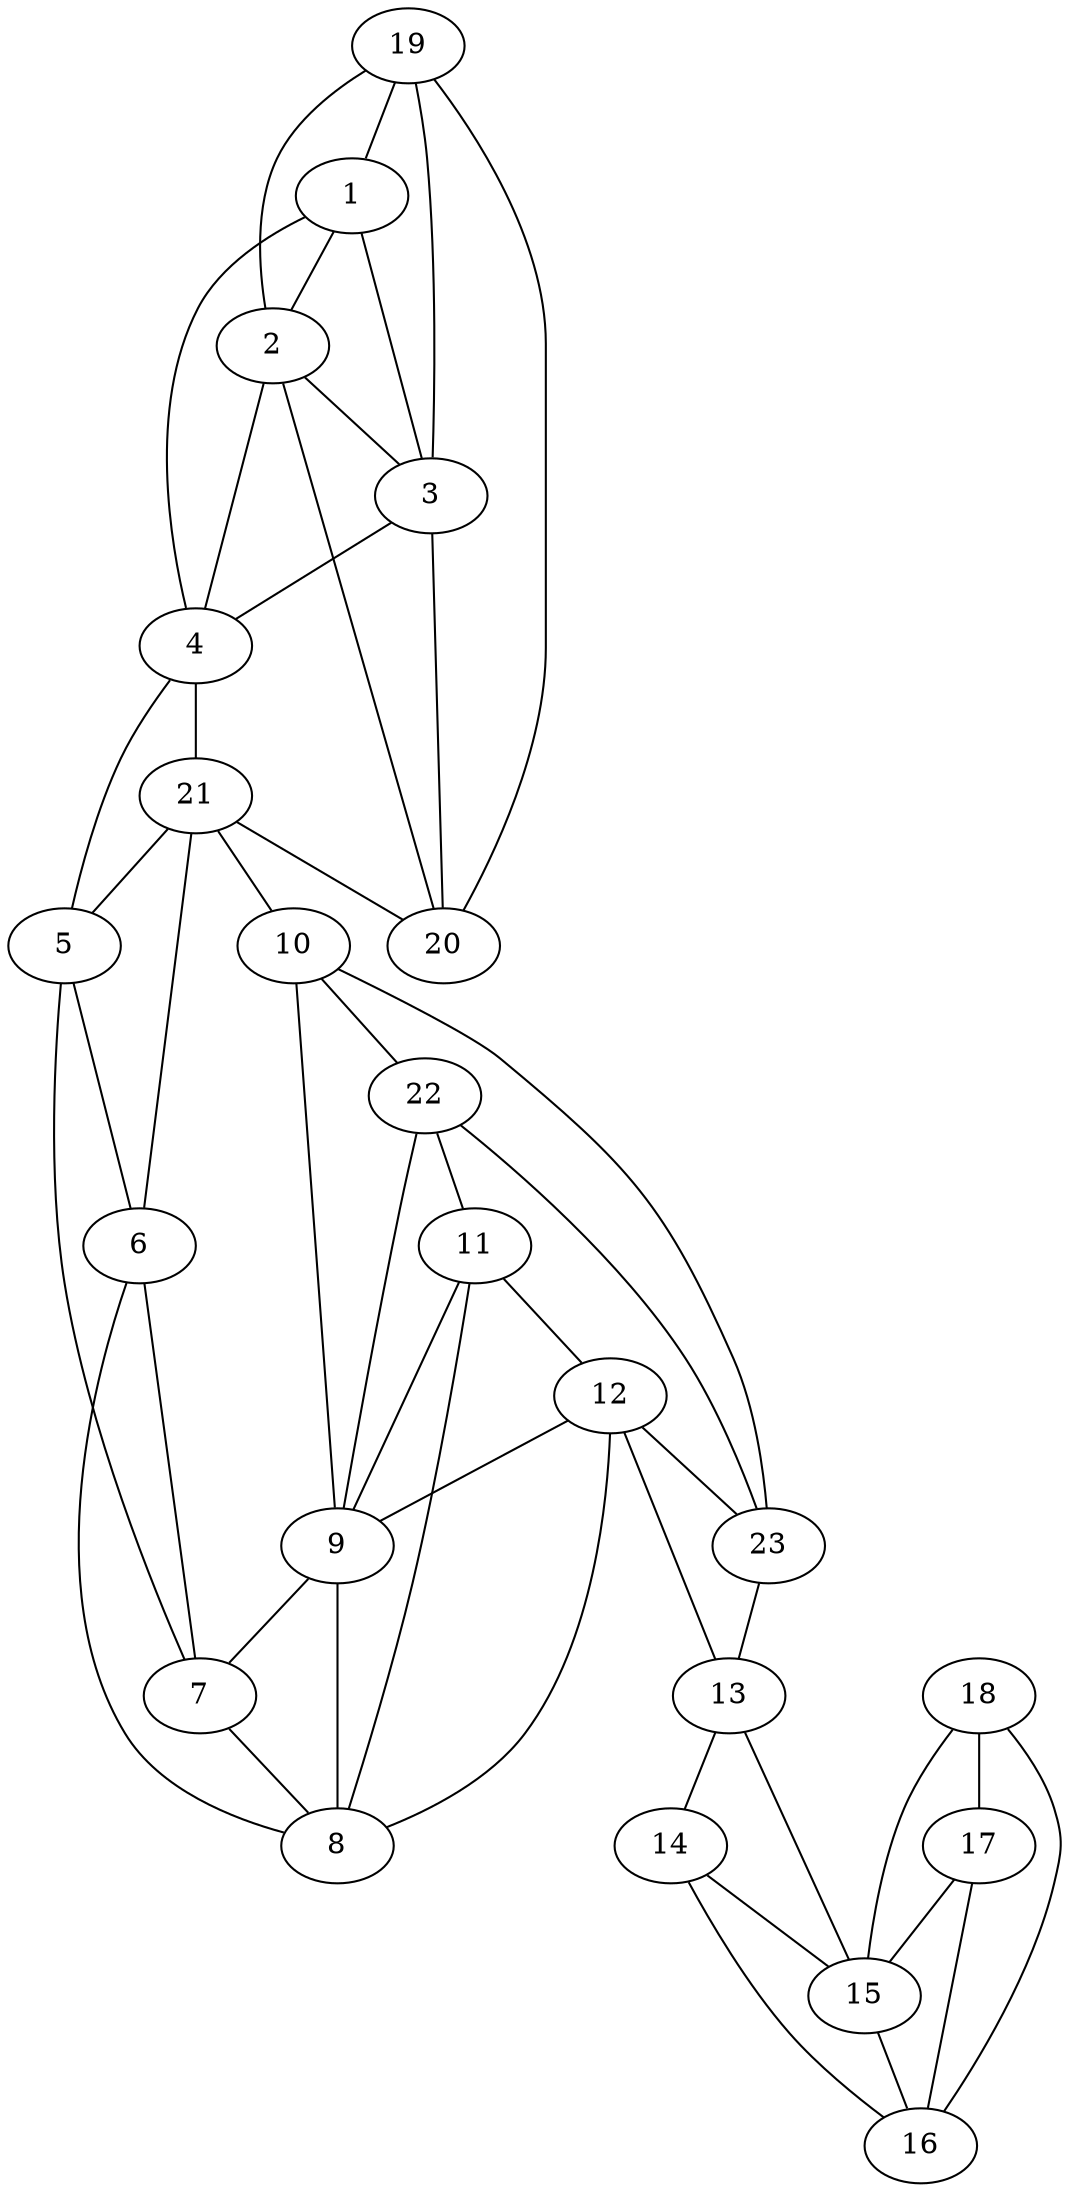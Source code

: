 graph pdb1i6k {
	1	 [aaLength=8,
		sequence=TIGNYIGA,
		type=0];
	2	 [aaLength=9,
		sequence=ALRQFVELQ,
		type=0];
	1 -- 2	 [distance0="12.44376",
		frequency=1,
		type0=1];
	3	 [aaLength=6,
		sequence=VDQHAI,
		type=0];
	1 -- 3	 [distance0="28.05257",
		frequency=1,
		type0=2];
	4	 [aaLength=19,
		sequence=DPHELRQNIRRLAALYLAV,
		type=0];
	1 -- 4	 [distance0="38.7538",
		frequency=1,
		type0=3];
	2 -- 3	 [distance0="25.96809",
		frequency=1,
		type0=2];
	2 -- 4	 [distance0="33.38593",
		frequency=1,
		type0=3];
	20	 [aaLength=6,
		sequence=NCYFCI,
		type=1];
	2 -- 20	 [distance0="3.0",
		frequency=1,
		type0=4];
	3 -- 4	 [distance0="12.72376",
		distance1="4.0",
		frequency=2,
		type0=1,
		type1=4];
	5	 [aaLength=3,
		sequence=SEV,
		type=0];
	4 -- 5	 [distance0="31.05595",
		frequency=1,
		type0=2];
	21	 [aaLength=5,
		sequence=ATLFI,
		type=1];
	4 -- 21	 [distance0="6.0",
		frequency=1,
		type0=4];
	6	 [aaLength=14,
		sequence=PAHAQAAWXLQCIV,
		type=0];
	5 -- 6	 [distance0="11.99533",
		distance1="0.0",
		frequency=2,
		type0=1,
		type1=5];
	7	 [aaLength=7,
		sequence=YIGELER,
		type=0];
	5 -- 7	 [distance0="31.62684",
		frequency=1,
		type0=3];
	8	 [aaLength=9,
		sequence=XTQFKEKSA,
		type=0];
	6 -- 8	 [distance0="27.36835",
		frequency=1,
		type0=3];
	6 -- 7	 [distance0="20.56253",
		distance1="0.0",
		frequency=2,
		type0=2,
		type1=5];
	7 -- 8	 [distance0="9.093672",
		distance1="0.0",
		frequency=2,
		type0=1,
		type1=5];
	9	 [aaLength=6,
		sequence=SAGLLT,
		type=0];
	9 -- 8	 [distance0="18.61292",
		frequency=1,
		type0=1];
	9 -- 7	 [distance0="24.86599",
		frequency=1,
		type0=2];
	10	 [aaLength=12,
		sequence=TYPPLXAADILL,
		type=0];
	10 -- 9	 [distance0="45.08665",
		frequency=1,
		type0=2];
	22	 [aaLength=3,
		sequence=IVP,
		type=1];
	10 -- 22	 [distance0="16.0",
		distance1="4.0",
		frequency=2,
		type0=1,
		type1=4];
	11	 [aaLength=3,
		sequence=GED,
		type=0];
	11 -- 8	 [distance0="41.8697",
		frequency=1,
		type0=3];
	11 -- 9	 [distance0="31.59803",
		frequency=1,
		type0=2];
	12	 [aaLength=20,
		sequence=QKQHIELTRDLAERFNKRYG,
		type=0];
	11 -- 12	 [distance0="3.438212",
		distance1="0.0",
		frequency=2,
		type0=1,
		type1=5];
	12 -- 8	 [distance0="44.78343",
		frequency=1,
		type0=3];
	12 -- 9	 [distance0="33.55515",
		frequency=1,
		type0=2];
	23	 [aaLength=3,
		sequence=EAR,
		type=1];
	12 -- 23	 [distance0="6.0",
		frequency=1,
		type0=4];
	13	 [aaLength=5,
		sequence=NPKAY,
		type=0];
	14	 [aaLength=12,
		sequence=DAKTIEKKIKSA,
		type=0];
	13 -- 14	 [distance0="12.59417",
		distance1="5.0",
		frequency=2,
		type0=1,
		type1=4];
	13 -- 12	 [distance0="53.43416",
		frequency=1,
		type0=3];
	15	 [aaLength=16,
		sequence=KPGISNLLNIYSTLSG,
		type=0];
	13 -- 15	 [distance0="40.08047",
		frequency=1,
		type0=2];
	14 -- 15	 [distance0="29.11638",
		distance1="14.0",
		frequency=2,
		type0=2,
		type1=4];
	16	 [aaLength=9,
		sequence=SIEELERQY,
		type=0];
	14 -- 16	 [distance0="46.82453",
		frequency=1,
		type0=3];
	15 -- 16	 [distance0="18.21345",
		distance1="1.0",
		frequency=2,
		type0=1,
		type1=4];
	17	 [aaLength=29,
		sequence=GYGVFKADLAQVVIETLRPIQERYHHWXE,
		type=0];
	17 -- 15	 [distance0="32.86255",
		frequency=1,
		type0=2];
	17 -- 16	 [distance0="20.90668",
		frequency=1,
		type0=1];
	18	 [aaLength=30,
		sequence=EELDRVLDEGAEKANRVASEXVRKXEQAXG,
		type=0];
	18 -- 15	 [distance0="65.85552",
		frequency=1,
		type0=3];
	18 -- 16	 [distance0="52.32968",
		frequency=1,
		type0=2];
	18 -- 17	 [distance0="33.16032",
		frequency=1,
		type0=1];
	19	 [aaLength=6,
		sequence=TIFSGI,
		type=1];
	19 -- 1	 [distance0="60.28035",
		frequency=1,
		type0=2];
	19 -- 2	 [distance0="13.0",
		frequency=1,
		type0=4];
	19 -- 3	 [distance0="62.22636",
		frequency=1,
		type0=3];
	19 -- 20	 [distance0="31.0",
		frequency=1,
		type0=1];
	20 -- 3	 [distance0="50.38968",
		distance1="0.0",
		frequency=2,
		type0=3,
		type1=5];
	21 -- 6	 [distance0="54.46341",
		frequency=1,
		type0=3];
	21 -- 5	 [distance0="1.0",
		frequency=1,
		type0=4];
	21 -- 10	 [distance0="49.0",
		frequency=1,
		type0=2];
	21 -- 20	 [distance0="41.0",
		frequency=1,
		type0=1];
	22 -- 9	 [distance0="49.48541",
		frequency=1,
		type0=3];
	22 -- 11	 [distance0="1.0",
		frequency=1,
		type0=4];
	23 -- 10	 [distance0="49.0",
		frequency=1,
		type0=2];
	23 -- 13	 [distance0="56.04994",
		distance1="23.0",
		frequency=2,
		type0=3,
		type1=4];
	23 -- 22	 [distance0="33.0",
		frequency=1,
		type0=1];
}
